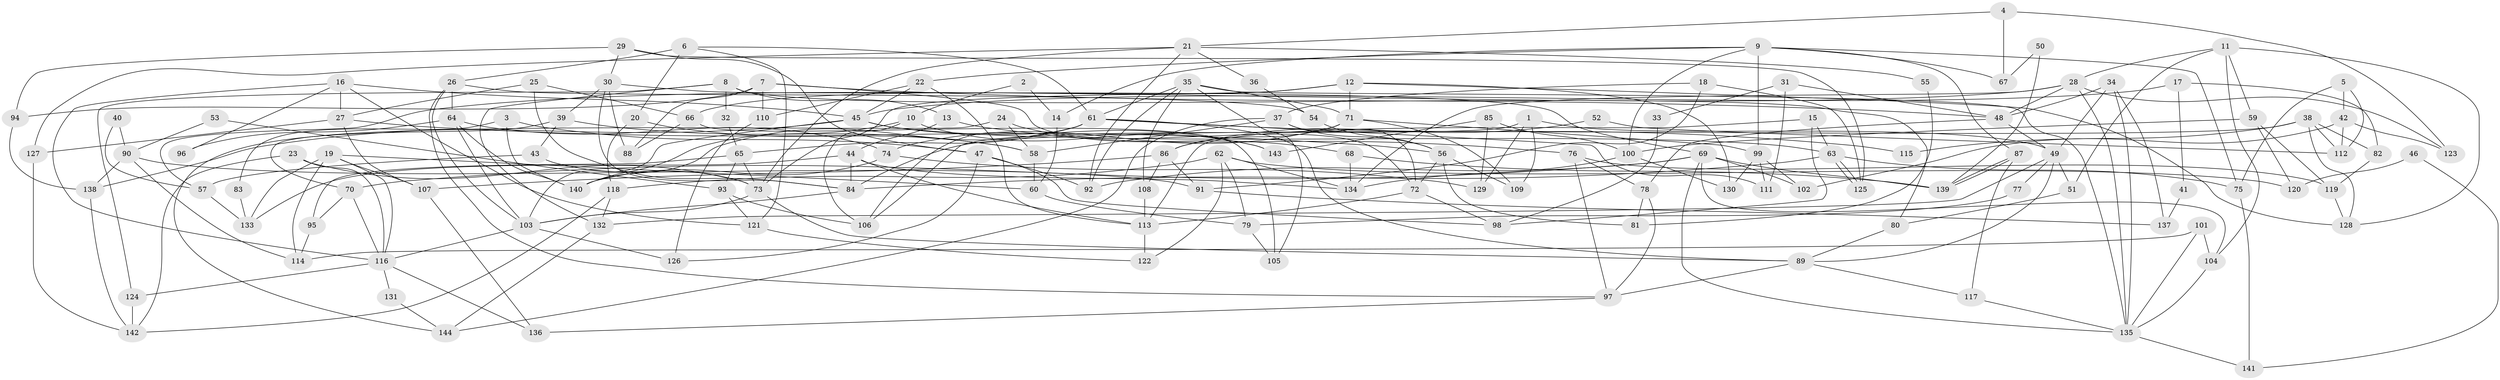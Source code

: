 // Generated by graph-tools (version 1.1) at 2025/50/03/09/25 03:50:07]
// undirected, 144 vertices, 288 edges
graph export_dot {
graph [start="1"]
  node [color=gray90,style=filled];
  1;
  2;
  3;
  4;
  5;
  6;
  7;
  8;
  9;
  10;
  11;
  12;
  13;
  14;
  15;
  16;
  17;
  18;
  19;
  20;
  21;
  22;
  23;
  24;
  25;
  26;
  27;
  28;
  29;
  30;
  31;
  32;
  33;
  34;
  35;
  36;
  37;
  38;
  39;
  40;
  41;
  42;
  43;
  44;
  45;
  46;
  47;
  48;
  49;
  50;
  51;
  52;
  53;
  54;
  55;
  56;
  57;
  58;
  59;
  60;
  61;
  62;
  63;
  64;
  65;
  66;
  67;
  68;
  69;
  70;
  71;
  72;
  73;
  74;
  75;
  76;
  77;
  78;
  79;
  80;
  81;
  82;
  83;
  84;
  85;
  86;
  87;
  88;
  89;
  90;
  91;
  92;
  93;
  94;
  95;
  96;
  97;
  98;
  99;
  100;
  101;
  102;
  103;
  104;
  105;
  106;
  107;
  108;
  109;
  110;
  111;
  112;
  113;
  114;
  115;
  116;
  117;
  118;
  119;
  120;
  121;
  122;
  123;
  124;
  125;
  126;
  127;
  128;
  129;
  130;
  131;
  132;
  133;
  134;
  135;
  136;
  137;
  138;
  139;
  140;
  141;
  142;
  143;
  144;
  1 -- 106;
  1 -- 109;
  1 -- 49;
  1 -- 129;
  2 -- 14;
  2 -- 10;
  3 -- 47;
  3 -- 140;
  3 -- 83;
  4 -- 123;
  4 -- 21;
  4 -- 67;
  5 -- 75;
  5 -- 42;
  5 -- 112;
  6 -- 121;
  6 -- 26;
  6 -- 20;
  6 -- 61;
  7 -- 72;
  7 -- 48;
  7 -- 88;
  7 -- 94;
  7 -- 110;
  8 -- 124;
  8 -- 80;
  8 -- 13;
  8 -- 32;
  8 -- 132;
  9 -- 22;
  9 -- 87;
  9 -- 14;
  9 -- 67;
  9 -- 75;
  9 -- 99;
  9 -- 100;
  10 -- 106;
  10 -- 143;
  10 -- 140;
  11 -- 28;
  11 -- 59;
  11 -- 51;
  11 -- 104;
  11 -- 128;
  12 -- 71;
  12 -- 73;
  12 -- 66;
  12 -- 128;
  12 -- 130;
  13 -- 44;
  13 -- 76;
  14 -- 60;
  15 -- 113;
  15 -- 63;
  15 -- 98;
  16 -- 45;
  16 -- 116;
  16 -- 27;
  16 -- 96;
  16 -- 121;
  17 -- 82;
  17 -- 45;
  17 -- 41;
  18 -- 125;
  18 -- 91;
  18 -- 37;
  19 -- 116;
  19 -- 60;
  19 -- 107;
  19 -- 114;
  19 -- 133;
  20 -- 58;
  20 -- 118;
  21 -- 73;
  21 -- 127;
  21 -- 36;
  21 -- 55;
  21 -- 92;
  22 -- 45;
  22 -- 113;
  22 -- 110;
  23 -- 116;
  23 -- 73;
  23 -- 142;
  24 -- 68;
  24 -- 70;
  24 -- 58;
  25 -- 27;
  25 -- 84;
  25 -- 66;
  26 -- 97;
  26 -- 64;
  26 -- 54;
  26 -- 103;
  27 -- 56;
  27 -- 107;
  27 -- 127;
  28 -- 48;
  28 -- 135;
  28 -- 57;
  28 -- 123;
  28 -- 134;
  29 -- 47;
  29 -- 30;
  29 -- 94;
  29 -- 125;
  30 -- 88;
  30 -- 69;
  30 -- 39;
  30 -- 84;
  31 -- 111;
  31 -- 48;
  31 -- 33;
  32 -- 65;
  33 -- 98;
  34 -- 49;
  34 -- 135;
  34 -- 48;
  34 -- 137;
  35 -- 61;
  35 -- 92;
  35 -- 71;
  35 -- 105;
  35 -- 108;
  35 -- 135;
  36 -- 54;
  37 -- 72;
  37 -- 56;
  37 -- 58;
  37 -- 144;
  38 -- 84;
  38 -- 128;
  38 -- 82;
  38 -- 112;
  38 -- 115;
  39 -- 58;
  39 -- 43;
  39 -- 144;
  40 -- 57;
  40 -- 90;
  41 -- 137;
  42 -- 112;
  42 -- 102;
  42 -- 123;
  43 -- 73;
  43 -- 57;
  44 -- 133;
  44 -- 84;
  44 -- 113;
  44 -- 134;
  45 -- 138;
  45 -- 63;
  45 -- 103;
  45 -- 143;
  46 -- 120;
  46 -- 141;
  47 -- 126;
  47 -- 92;
  47 -- 98;
  48 -- 49;
  48 -- 78;
  49 -- 132;
  49 -- 51;
  49 -- 77;
  49 -- 89;
  50 -- 67;
  50 -- 139;
  51 -- 80;
  52 -- 112;
  52 -- 86;
  53 -- 93;
  53 -- 90;
  54 -- 56;
  55 -- 81;
  56 -- 72;
  56 -- 81;
  56 -- 109;
  57 -- 133;
  58 -- 60;
  59 -- 100;
  59 -- 119;
  59 -- 120;
  60 -- 79;
  61 -- 140;
  61 -- 65;
  61 -- 89;
  61 -- 106;
  61 -- 111;
  61 -- 115;
  62 -- 118;
  62 -- 134;
  62 -- 79;
  62 -- 120;
  62 -- 122;
  63 -- 84;
  63 -- 125;
  63 -- 125;
  63 -- 75;
  64 -- 74;
  64 -- 103;
  64 -- 96;
  64 -- 140;
  65 -- 73;
  65 -- 93;
  65 -- 95;
  66 -- 88;
  66 -- 105;
  68 -- 134;
  68 -- 139;
  69 -- 70;
  69 -- 104;
  69 -- 92;
  69 -- 102;
  69 -- 135;
  69 -- 139;
  70 -- 95;
  70 -- 116;
  71 -- 99;
  71 -- 74;
  71 -- 86;
  71 -- 109;
  72 -- 113;
  72 -- 98;
  73 -- 89;
  73 -- 103;
  74 -- 140;
  74 -- 129;
  75 -- 141;
  76 -- 78;
  76 -- 97;
  76 -- 119;
  77 -- 79;
  78 -- 97;
  78 -- 81;
  79 -- 105;
  80 -- 89;
  82 -- 119;
  83 -- 133;
  84 -- 103;
  85 -- 129;
  85 -- 100;
  85 -- 143;
  86 -- 107;
  86 -- 91;
  86 -- 108;
  87 -- 117;
  87 -- 139;
  87 -- 139;
  89 -- 97;
  89 -- 117;
  90 -- 114;
  90 -- 138;
  90 -- 91;
  91 -- 137;
  93 -- 121;
  93 -- 106;
  94 -- 138;
  95 -- 114;
  97 -- 136;
  99 -- 130;
  99 -- 102;
  99 -- 111;
  100 -- 134;
  100 -- 130;
  101 -- 135;
  101 -- 104;
  101 -- 114;
  103 -- 116;
  103 -- 126;
  104 -- 135;
  107 -- 136;
  108 -- 113;
  110 -- 126;
  113 -- 122;
  116 -- 136;
  116 -- 124;
  116 -- 131;
  117 -- 135;
  118 -- 132;
  118 -- 142;
  119 -- 128;
  121 -- 122;
  124 -- 142;
  127 -- 142;
  131 -- 144;
  132 -- 144;
  135 -- 141;
  138 -- 142;
}
